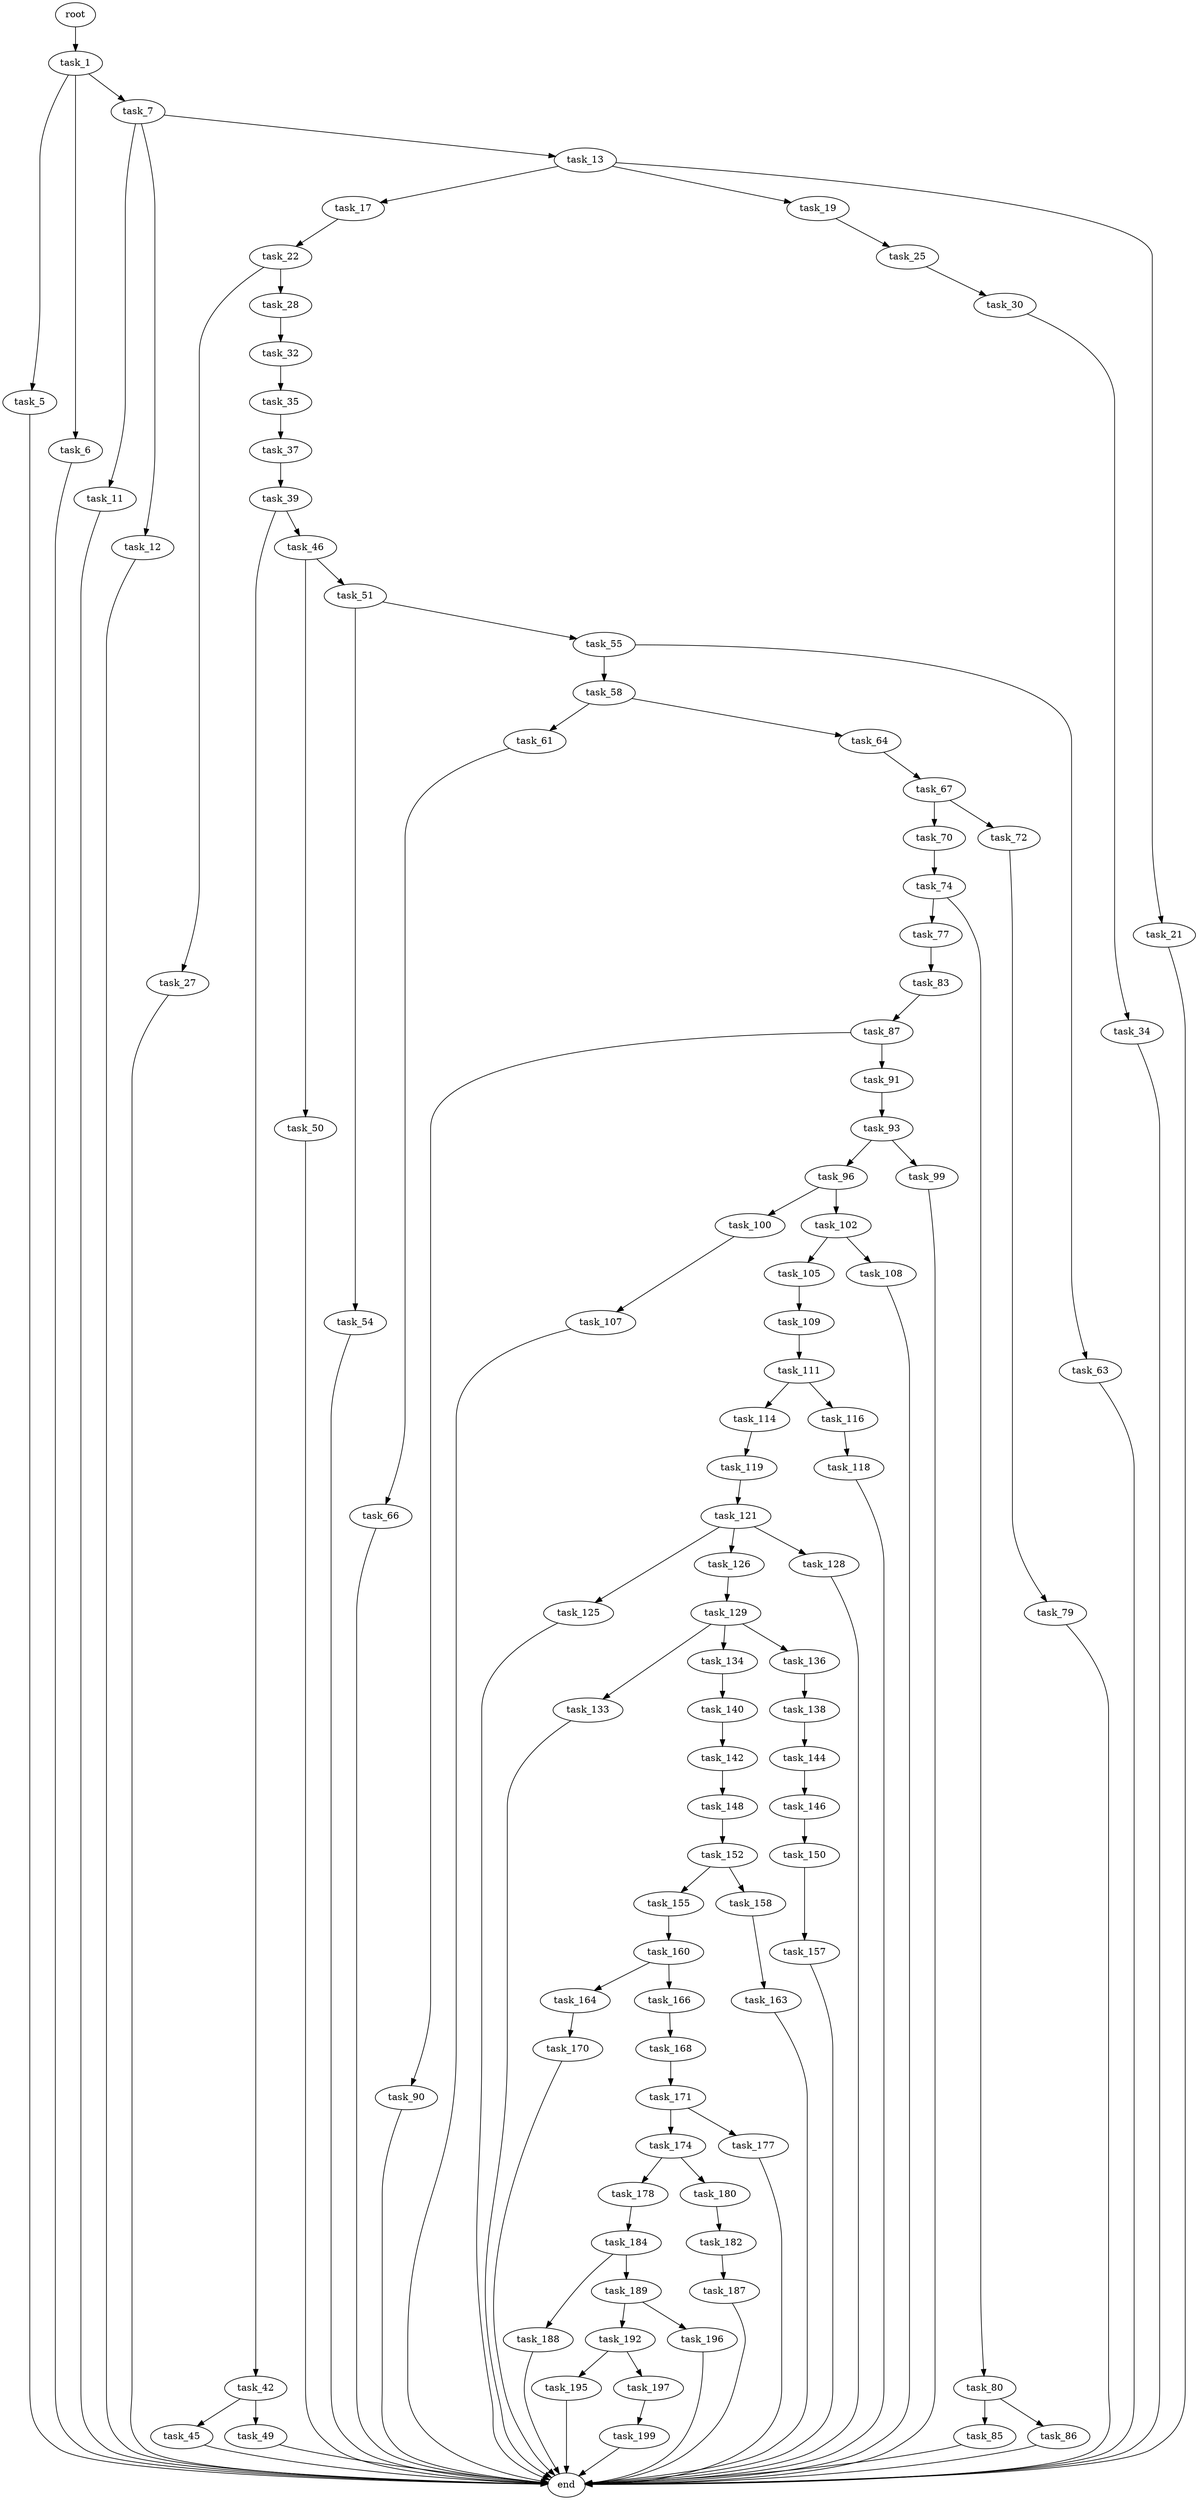 digraph G {
  root [size="0.000000"];
  task_1 [size="271310081457.000000"];
  task_5 [size="231928233984.000000"];
  task_6 [size="103354771152.000000"];
  task_7 [size="189232569816.000000"];
  end [size="0.000000"];
  task_11 [size="28991029248.000000"];
  task_12 [size="26701520158.000000"];
  task_13 [size="28991029248.000000"];
  task_17 [size="231928233984.000000"];
  task_19 [size="20740372938.000000"];
  task_21 [size="1073741824000.000000"];
  task_22 [size="231928233984.000000"];
  task_25 [size="290119012236.000000"];
  task_27 [size="5063664672.000000"];
  task_28 [size="688210832359.000000"];
  task_30 [size="421565814.000000"];
  task_32 [size="30151016886.000000"];
  task_34 [size="1073741824000.000000"];
  task_35 [size="28991029248.000000"];
  task_37 [size="366277707005.000000"];
  task_39 [size="1073741824000.000000"];
  task_42 [size="134217728000.000000"];
  task_46 [size="28991029248.000000"];
  task_45 [size="8589934592.000000"];
  task_49 [size="368293445632.000000"];
  task_50 [size="19654469104.000000"];
  task_51 [size="24538165320.000000"];
  task_54 [size="22450221607.000000"];
  task_55 [size="28991029248.000000"];
  task_58 [size="385503609245.000000"];
  task_63 [size="174798075996.000000"];
  task_61 [size="13684076061.000000"];
  task_64 [size="368293445632.000000"];
  task_66 [size="667323482879.000000"];
  task_67 [size="32060046351.000000"];
  task_70 [size="134217728000.000000"];
  task_72 [size="44707200372.000000"];
  task_74 [size="368293445632.000000"];
  task_79 [size="1193050832359.000000"];
  task_77 [size="19015227718.000000"];
  task_80 [size="1073741824000.000000"];
  task_83 [size="512832084193.000000"];
  task_85 [size="56846104603.000000"];
  task_86 [size="13726795798.000000"];
  task_87 [size="368293445632.000000"];
  task_90 [size="127637691156.000000"];
  task_91 [size="5959282174.000000"];
  task_93 [size="8589934592.000000"];
  task_96 [size="782757789696.000000"];
  task_99 [size="570692920520.000000"];
  task_100 [size="40135575294.000000"];
  task_102 [size="1502696332.000000"];
  task_107 [size="68719476736.000000"];
  task_105 [size="11899649146.000000"];
  task_108 [size="6731484342.000000"];
  task_109 [size="127609525169.000000"];
  task_111 [size="15948639208.000000"];
  task_114 [size="48982061080.000000"];
  task_116 [size="9415583506.000000"];
  task_119 [size="3798923782.000000"];
  task_118 [size="8589934592.000000"];
  task_121 [size="549755813888.000000"];
  task_125 [size="1273799769.000000"];
  task_126 [size="231928233984.000000"];
  task_128 [size="390895577942.000000"];
  task_129 [size="4899368685.000000"];
  task_133 [size="744250429936.000000"];
  task_134 [size="52445634462.000000"];
  task_136 [size="1052710762002.000000"];
  task_140 [size="134217728000.000000"];
  task_138 [size="136074080248.000000"];
  task_144 [size="7205299284.000000"];
  task_142 [size="782757789696.000000"];
  task_148 [size="68719476736.000000"];
  task_146 [size="16537424754.000000"];
  task_150 [size="781550588832.000000"];
  task_152 [size="26946333691.000000"];
  task_157 [size="21314764246.000000"];
  task_155 [size="30709319839.000000"];
  task_158 [size="368293445632.000000"];
  task_160 [size="8589934592.000000"];
  task_163 [size="228276896920.000000"];
  task_164 [size="650851859580.000000"];
  task_166 [size="904814690003.000000"];
  task_170 [size="7716812072.000000"];
  task_168 [size="28991029248.000000"];
  task_171 [size="198492740148.000000"];
  task_174 [size="9613849834.000000"];
  task_177 [size="6269428814.000000"];
  task_178 [size="134217728000.000000"];
  task_180 [size="549755813888.000000"];
  task_184 [size="231928233984.000000"];
  task_182 [size="231928233984.000000"];
  task_187 [size="68719476736.000000"];
  task_188 [size="12437267583.000000"];
  task_189 [size="33962399999.000000"];
  task_192 [size="2313917096.000000"];
  task_196 [size="528416607004.000000"];
  task_195 [size="231928233984.000000"];
  task_197 [size="211749530938.000000"];
  task_199 [size="9548011341.000000"];

  root -> task_1 [size="1.000000"];
  task_1 -> task_5 [size="411041792.000000"];
  task_1 -> task_6 [size="411041792.000000"];
  task_1 -> task_7 [size="411041792.000000"];
  task_5 -> end [size="1.000000"];
  task_6 -> end [size="1.000000"];
  task_7 -> task_11 [size="134217728.000000"];
  task_7 -> task_12 [size="134217728.000000"];
  task_7 -> task_13 [size="134217728.000000"];
  task_11 -> end [size="1.000000"];
  task_12 -> end [size="1.000000"];
  task_13 -> task_17 [size="75497472.000000"];
  task_13 -> task_19 [size="75497472.000000"];
  task_13 -> task_21 [size="75497472.000000"];
  task_17 -> task_22 [size="301989888.000000"];
  task_19 -> task_25 [size="838860800.000000"];
  task_21 -> end [size="1.000000"];
  task_22 -> task_27 [size="301989888.000000"];
  task_22 -> task_28 [size="301989888.000000"];
  task_25 -> task_30 [size="301989888.000000"];
  task_27 -> end [size="1.000000"];
  task_28 -> task_32 [size="838860800.000000"];
  task_30 -> task_34 [size="33554432.000000"];
  task_32 -> task_35 [size="536870912.000000"];
  task_34 -> end [size="1.000000"];
  task_35 -> task_37 [size="75497472.000000"];
  task_37 -> task_39 [size="301989888.000000"];
  task_39 -> task_42 [size="838860800.000000"];
  task_39 -> task_46 [size="838860800.000000"];
  task_42 -> task_45 [size="209715200.000000"];
  task_42 -> task_49 [size="209715200.000000"];
  task_46 -> task_50 [size="75497472.000000"];
  task_46 -> task_51 [size="75497472.000000"];
  task_45 -> end [size="1.000000"];
  task_49 -> end [size="1.000000"];
  task_50 -> end [size="1.000000"];
  task_51 -> task_54 [size="536870912.000000"];
  task_51 -> task_55 [size="536870912.000000"];
  task_54 -> end [size="1.000000"];
  task_55 -> task_58 [size="75497472.000000"];
  task_55 -> task_63 [size="75497472.000000"];
  task_58 -> task_61 [size="301989888.000000"];
  task_58 -> task_64 [size="301989888.000000"];
  task_63 -> end [size="1.000000"];
  task_61 -> task_66 [size="679477248.000000"];
  task_64 -> task_67 [size="411041792.000000"];
  task_66 -> end [size="1.000000"];
  task_67 -> task_70 [size="33554432.000000"];
  task_67 -> task_72 [size="33554432.000000"];
  task_70 -> task_74 [size="209715200.000000"];
  task_72 -> task_79 [size="838860800.000000"];
  task_74 -> task_77 [size="411041792.000000"];
  task_74 -> task_80 [size="411041792.000000"];
  task_79 -> end [size="1.000000"];
  task_77 -> task_83 [size="679477248.000000"];
  task_80 -> task_85 [size="838860800.000000"];
  task_80 -> task_86 [size="838860800.000000"];
  task_83 -> task_87 [size="838860800.000000"];
  task_85 -> end [size="1.000000"];
  task_86 -> end [size="1.000000"];
  task_87 -> task_90 [size="411041792.000000"];
  task_87 -> task_91 [size="411041792.000000"];
  task_90 -> end [size="1.000000"];
  task_91 -> task_93 [size="301989888.000000"];
  task_93 -> task_96 [size="33554432.000000"];
  task_93 -> task_99 [size="33554432.000000"];
  task_96 -> task_100 [size="679477248.000000"];
  task_96 -> task_102 [size="679477248.000000"];
  task_99 -> end [size="1.000000"];
  task_100 -> task_107 [size="838860800.000000"];
  task_102 -> task_105 [size="33554432.000000"];
  task_102 -> task_108 [size="33554432.000000"];
  task_107 -> end [size="1.000000"];
  task_105 -> task_109 [size="301989888.000000"];
  task_108 -> end [size="1.000000"];
  task_109 -> task_111 [size="209715200.000000"];
  task_111 -> task_114 [size="679477248.000000"];
  task_111 -> task_116 [size="679477248.000000"];
  task_114 -> task_119 [size="75497472.000000"];
  task_116 -> task_118 [size="209715200.000000"];
  task_119 -> task_121 [size="411041792.000000"];
  task_118 -> end [size="1.000000"];
  task_121 -> task_125 [size="536870912.000000"];
  task_121 -> task_126 [size="536870912.000000"];
  task_121 -> task_128 [size="536870912.000000"];
  task_125 -> end [size="1.000000"];
  task_126 -> task_129 [size="301989888.000000"];
  task_128 -> end [size="1.000000"];
  task_129 -> task_133 [size="301989888.000000"];
  task_129 -> task_134 [size="301989888.000000"];
  task_129 -> task_136 [size="301989888.000000"];
  task_133 -> end [size="1.000000"];
  task_134 -> task_140 [size="838860800.000000"];
  task_136 -> task_138 [size="679477248.000000"];
  task_140 -> task_142 [size="209715200.000000"];
  task_138 -> task_144 [size="301989888.000000"];
  task_144 -> task_146 [size="134217728.000000"];
  task_142 -> task_148 [size="679477248.000000"];
  task_148 -> task_152 [size="134217728.000000"];
  task_146 -> task_150 [size="536870912.000000"];
  task_150 -> task_157 [size="536870912.000000"];
  task_152 -> task_155 [size="838860800.000000"];
  task_152 -> task_158 [size="838860800.000000"];
  task_157 -> end [size="1.000000"];
  task_155 -> task_160 [size="33554432.000000"];
  task_158 -> task_163 [size="411041792.000000"];
  task_160 -> task_164 [size="33554432.000000"];
  task_160 -> task_166 [size="33554432.000000"];
  task_163 -> end [size="1.000000"];
  task_164 -> task_170 [size="536870912.000000"];
  task_166 -> task_168 [size="838860800.000000"];
  task_170 -> end [size="1.000000"];
  task_168 -> task_171 [size="75497472.000000"];
  task_171 -> task_174 [size="134217728.000000"];
  task_171 -> task_177 [size="134217728.000000"];
  task_174 -> task_178 [size="679477248.000000"];
  task_174 -> task_180 [size="679477248.000000"];
  task_177 -> end [size="1.000000"];
  task_178 -> task_184 [size="209715200.000000"];
  task_180 -> task_182 [size="536870912.000000"];
  task_184 -> task_188 [size="301989888.000000"];
  task_184 -> task_189 [size="301989888.000000"];
  task_182 -> task_187 [size="301989888.000000"];
  task_187 -> end [size="1.000000"];
  task_188 -> end [size="1.000000"];
  task_189 -> task_192 [size="679477248.000000"];
  task_189 -> task_196 [size="679477248.000000"];
  task_192 -> task_195 [size="75497472.000000"];
  task_192 -> task_197 [size="75497472.000000"];
  task_196 -> end [size="1.000000"];
  task_195 -> end [size="1.000000"];
  task_197 -> task_199 [size="301989888.000000"];
  task_199 -> end [size="1.000000"];
}

